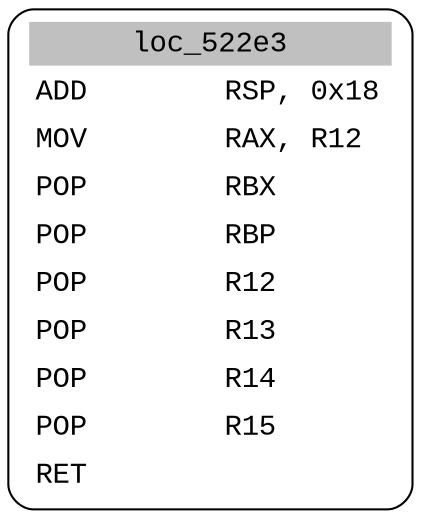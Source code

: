 digraph asm_graph {
1941 [
shape="Mrecord" fontname="Courier New"label =<<table border="0" cellborder="0" cellpadding="3"><tr><td align="center" colspan="2" bgcolor="grey">loc_522e3</td></tr><tr><td align="left">ADD        RSP, 0x18</td></tr><tr><td align="left">MOV        RAX, R12</td></tr><tr><td align="left">POP        RBX</td></tr><tr><td align="left">POP        RBP</td></tr><tr><td align="left">POP        R12</td></tr><tr><td align="left">POP        R13</td></tr><tr><td align="left">POP        R14</td></tr><tr><td align="left">POP        R15</td></tr><tr><td align="left">RET        </td></tr></table>> ];
}